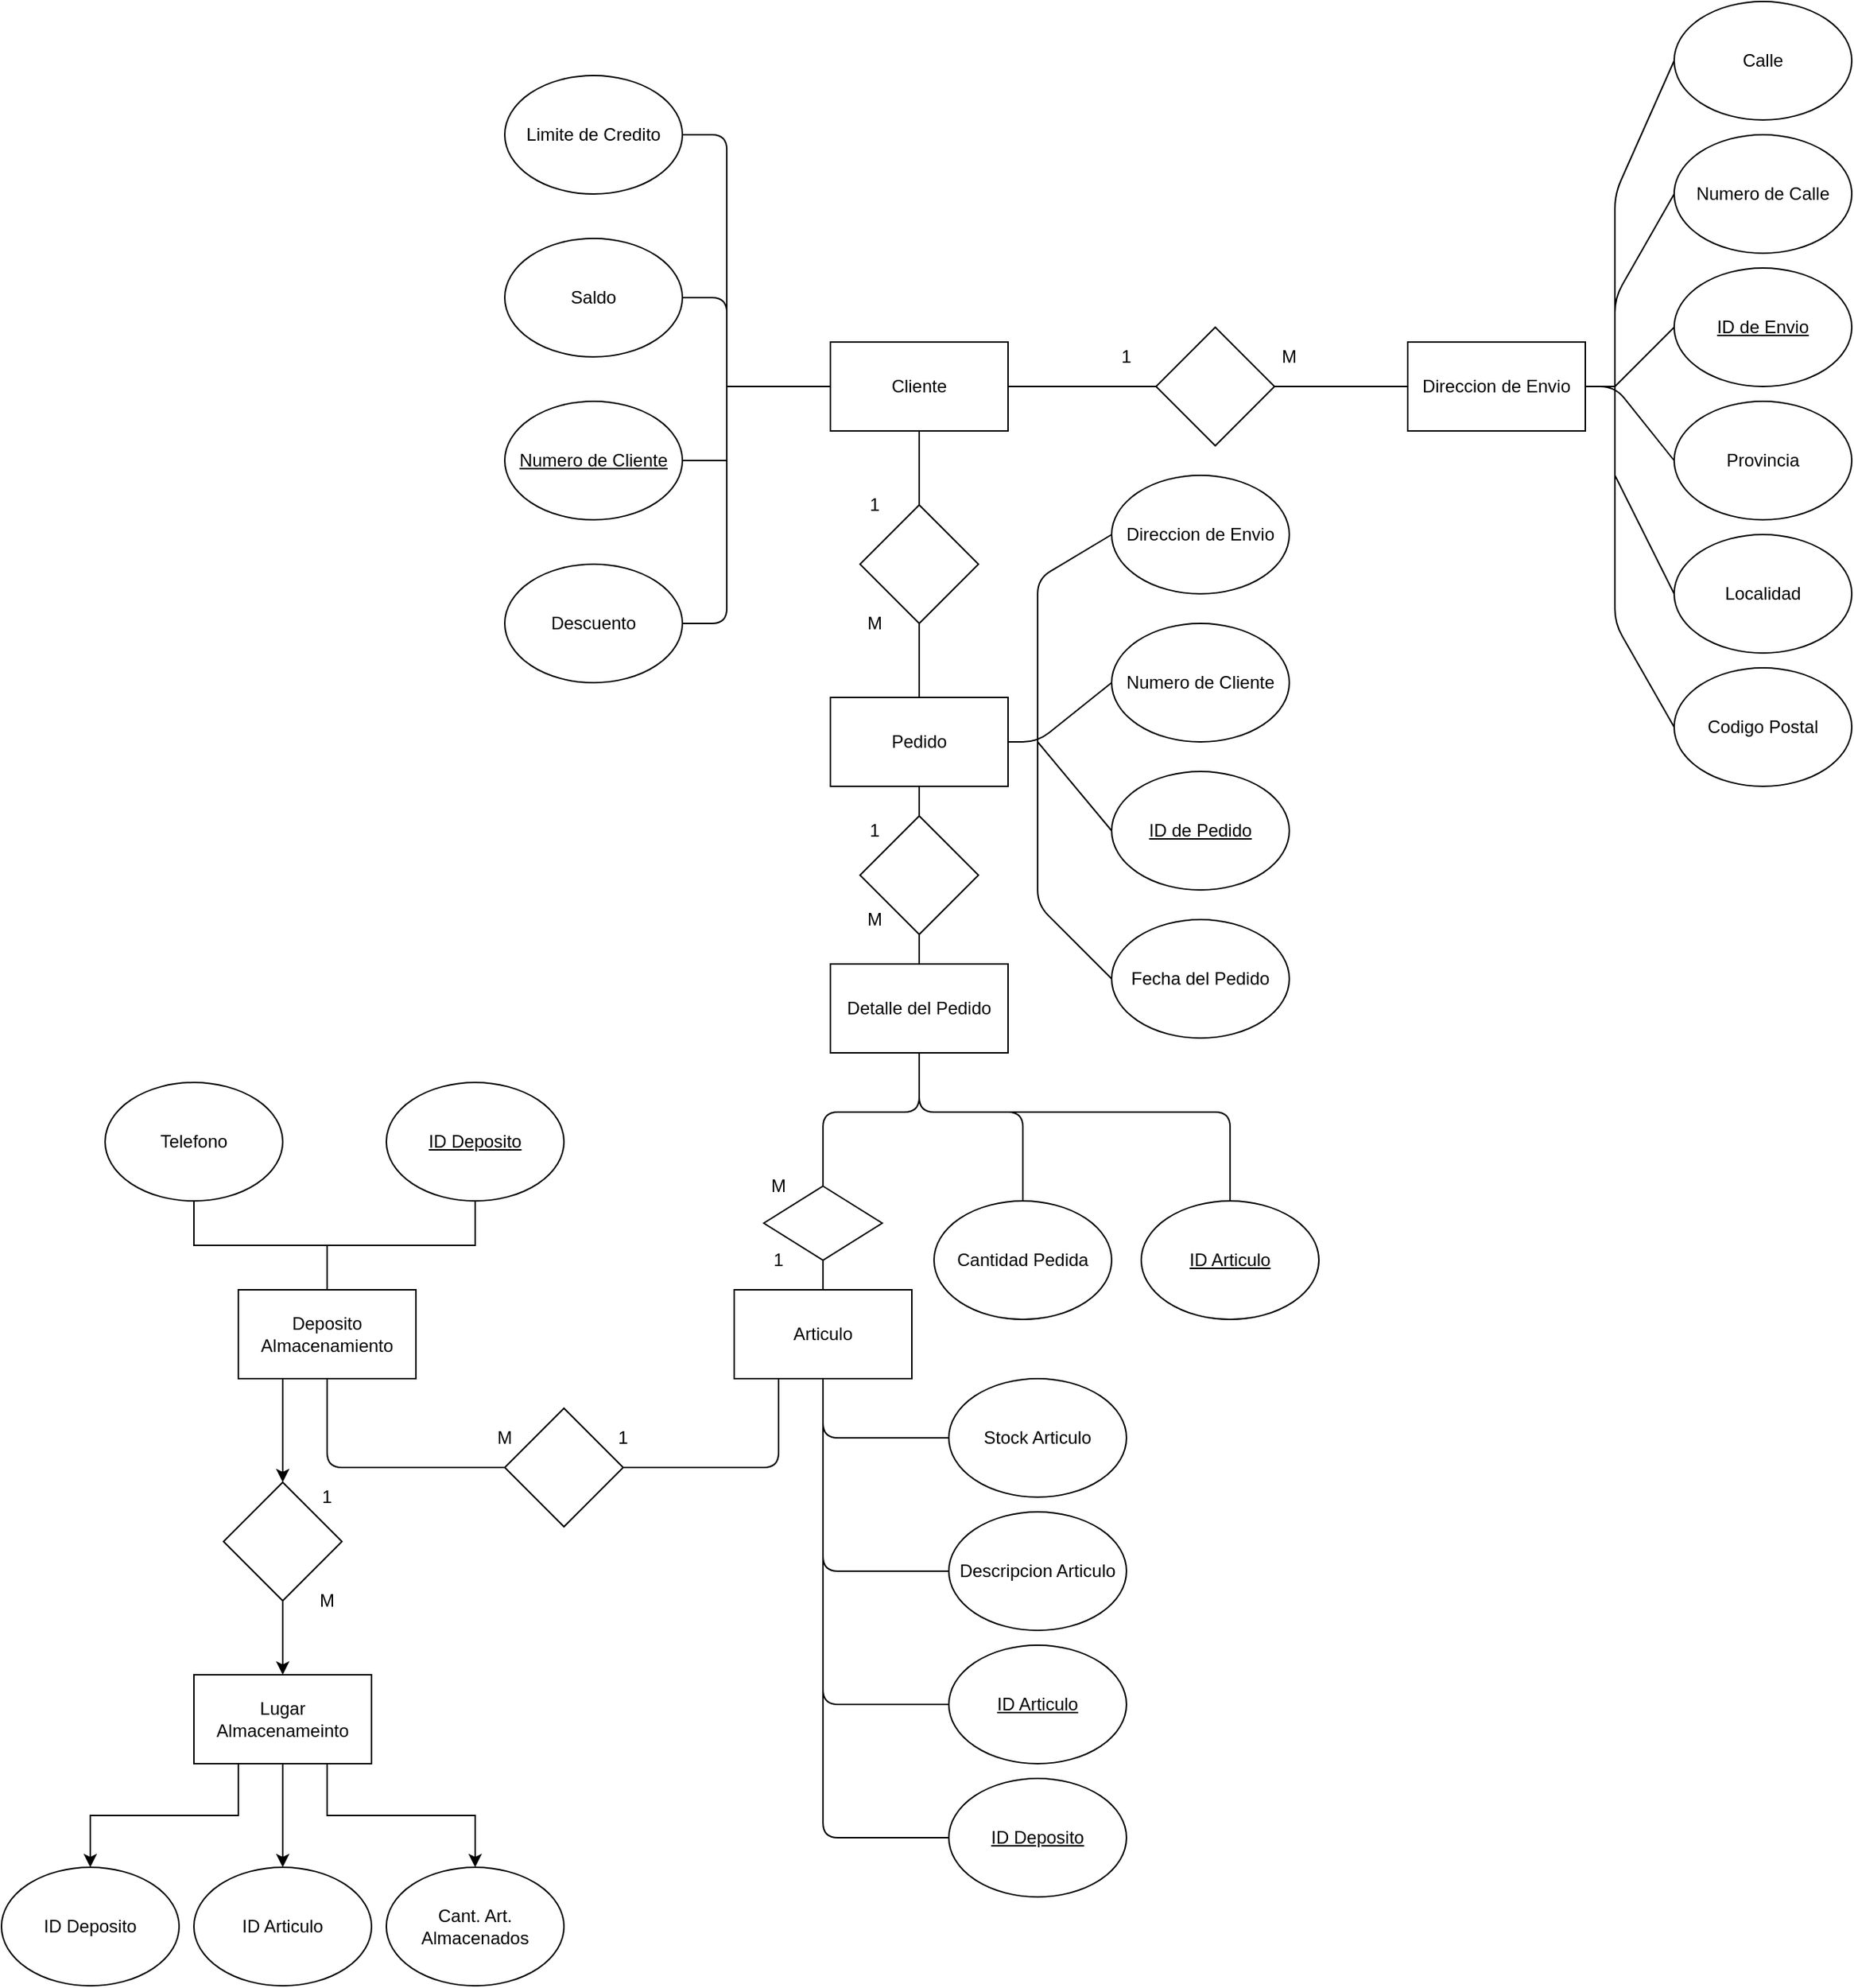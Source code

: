 <mxfile version="13.9.9" type="device"><diagram id="vYmb5FmJGVr2S6vCZ81p" name="Página-1"><mxGraphModel dx="2772" dy="494" grid="1" gridSize="10" guides="1" tooltips="1" connect="1" arrows="1" fold="1" page="1" pageScale="1" pageWidth="1920" pageHeight="1200" math="0" shadow="0"><root><mxCell id="0"/><mxCell id="1" parent="0"/><mxCell id="Z-1uCG82-TN9wK1sbi1--5" value="" style="edgeStyle=orthogonalEdgeStyle;rounded=0;orthogonalLoop=1;jettySize=auto;html=1;endArrow=none;endFill=0;entryX=0;entryY=0.5;entryDx=0;entryDy=0;" parent="1" source="Z-1uCG82-TN9wK1sbi1--1" target="Z-1uCG82-TN9wK1sbi1--86" edge="1"><mxGeometry relative="1" as="geometry"><mxPoint x="580" y="260" as="targetPoint"/></mxGeometry></mxCell><mxCell id="Z-1uCG82-TN9wK1sbi1--47" value="" style="edgeStyle=orthogonalEdgeStyle;rounded=0;orthogonalLoop=1;jettySize=auto;html=1;endArrow=none;endFill=0;" parent="1" source="Z-1uCG82-TN9wK1sbi1--1" target="Z-1uCG82-TN9wK1sbi1--46" edge="1"><mxGeometry relative="1" as="geometry"/></mxCell><mxCell id="Z-1uCG82-TN9wK1sbi1--1" value="Cliente" style="rounded=0;whiteSpace=wrap;html=1;" parent="1" vertex="1"><mxGeometry x="380" y="230" width="120" height="60" as="geometry"/></mxCell><mxCell id="Z-1uCG82-TN9wK1sbi1--2" value="&lt;u&gt;Numero de Cliente&lt;/u&gt;" style="ellipse;whiteSpace=wrap;html=1;rounded=0;" parent="1" vertex="1"><mxGeometry x="160" y="270" width="120" height="80" as="geometry"/></mxCell><mxCell id="Z-1uCG82-TN9wK1sbi1--8" value="1" style="text;html=1;strokeColor=none;fillColor=none;align=center;verticalAlign=middle;whiteSpace=wrap;rounded=0;" parent="1" vertex="1"><mxGeometry x="560" y="230" width="40" height="20" as="geometry"/></mxCell><mxCell id="Z-1uCG82-TN9wK1sbi1--12" value="" style="endArrow=none;html=1;entryX=1;entryY=0.5;entryDx=0;entryDy=0;endFill=0;" parent="1" target="Z-1uCG82-TN9wK1sbi1--13" edge="1"><mxGeometry width="50" height="50" relative="1" as="geometry"><mxPoint x="310" y="270" as="sourcePoint"/><mxPoint x="270" y="170" as="targetPoint"/><Array as="points"><mxPoint x="310" y="200"/></Array></mxGeometry></mxCell><mxCell id="Z-1uCG82-TN9wK1sbi1--13" value="Saldo" style="ellipse;whiteSpace=wrap;html=1;rounded=0;" parent="1" vertex="1"><mxGeometry x="160" y="160" width="120" height="80" as="geometry"/></mxCell><mxCell id="Z-1uCG82-TN9wK1sbi1--14" value="" style="endArrow=none;html=1;endFill=0;" parent="1" edge="1"><mxGeometry width="50" height="50" relative="1" as="geometry"><mxPoint x="310" y="260" as="sourcePoint"/><mxPoint x="280" y="90" as="targetPoint"/><Array as="points"><mxPoint x="310" y="90"/></Array></mxGeometry></mxCell><mxCell id="Z-1uCG82-TN9wK1sbi1--15" value="Limite de Credito" style="ellipse;whiteSpace=wrap;html=1;rounded=0;" parent="1" vertex="1"><mxGeometry x="160" y="50" width="120" height="80" as="geometry"/></mxCell><mxCell id="Z-1uCG82-TN9wK1sbi1--16" value="" style="endArrow=none;html=1;entryX=1;entryY=0.5;entryDx=0;entryDy=0;endFill=0;" parent="1" target="Z-1uCG82-TN9wK1sbi1--17" edge="1"><mxGeometry width="50" height="50" relative="1" as="geometry"><mxPoint x="310" y="270" as="sourcePoint"/><mxPoint x="280" y="430" as="targetPoint"/><Array as="points"><mxPoint x="310" y="420"/></Array></mxGeometry></mxCell><mxCell id="Z-1uCG82-TN9wK1sbi1--17" value="Descuento" style="ellipse;whiteSpace=wrap;html=1;rounded=0;" parent="1" vertex="1"><mxGeometry x="160" y="380" width="120" height="80" as="geometry"/></mxCell><mxCell id="Z-1uCG82-TN9wK1sbi1--18" value="" style="rhombus;whiteSpace=wrap;html=1;rounded=0;" parent="1" vertex="1"><mxGeometry x="335" y="800" width="80" height="50" as="geometry"/></mxCell><mxCell id="Z-1uCG82-TN9wK1sbi1--20" value="M" style="text;html=1;strokeColor=none;fillColor=none;align=center;verticalAlign=middle;whiteSpace=wrap;rounded=0;" parent="1" vertex="1"><mxGeometry x="325" y="790" width="40" height="20" as="geometry"/></mxCell><mxCell id="Z-1uCG82-TN9wK1sbi1--21" value="1" style="text;html=1;strokeColor=none;fillColor=none;align=center;verticalAlign=middle;whiteSpace=wrap;rounded=0;" parent="1" vertex="1"><mxGeometry x="325" y="840" width="40" height="20" as="geometry"/></mxCell><mxCell id="Z-1uCG82-TN9wK1sbi1--22" value="&lt;u&gt;ID Articulo&lt;/u&gt;" style="ellipse;whiteSpace=wrap;html=1;rounded=0;" parent="1" vertex="1"><mxGeometry x="460" y="1110" width="120" height="80" as="geometry"/></mxCell><mxCell id="Z-1uCG82-TN9wK1sbi1--25" value="Stock Articulo" style="ellipse;whiteSpace=wrap;html=1;rounded=0;" parent="1" vertex="1"><mxGeometry x="460" y="930" width="120" height="80" as="geometry"/></mxCell><mxCell id="Z-1uCG82-TN9wK1sbi1--27" value="" style="endArrow=none;html=1;entryX=0;entryY=0.5;entryDx=0;entryDy=0;endFill=0;" parent="1" target="Z-1uCG82-TN9wK1sbi1--25" edge="1"><mxGeometry width="50" height="50" relative="1" as="geometry"><mxPoint x="375" y="920" as="sourcePoint"/><mxPoint x="425" y="810" as="targetPoint"/><Array as="points"><mxPoint x="375" y="970"/></Array></mxGeometry></mxCell><mxCell id="Z-1uCG82-TN9wK1sbi1--29" value="Descripcion Articulo" style="ellipse;whiteSpace=wrap;html=1;rounded=0;" parent="1" vertex="1"><mxGeometry x="460" y="1020" width="120" height="80" as="geometry"/></mxCell><mxCell id="Z-1uCG82-TN9wK1sbi1--30" value="" style="endArrow=none;html=1;entryX=0;entryY=0.5;entryDx=0;entryDy=0;exitX=0.5;exitY=1;exitDx=0;exitDy=0;endFill=0;" parent="1" source="Z-1uCG82-TN9wK1sbi1--18" target="Z-1uCG82-TN9wK1sbi1--29" edge="1"><mxGeometry width="50" height="50" relative="1" as="geometry"><mxPoint x="375" y="1000" as="sourcePoint"/><mxPoint x="425" y="950" as="targetPoint"/><Array as="points"><mxPoint x="375" y="1060"/></Array></mxGeometry></mxCell><mxCell id="Z-1uCG82-TN9wK1sbi1--35" value="" style="endArrow=none;html=1;endFill=0;" parent="1" edge="1"><mxGeometry width="50" height="50" relative="1" as="geometry"><mxPoint x="375" y="930" as="sourcePoint"/><mxPoint x="460" y="1150" as="targetPoint"/><Array as="points"><mxPoint x="375" y="1150"/></Array></mxGeometry></mxCell><mxCell id="Z-1uCG82-TN9wK1sbi1--37" value="Articulo" style="rounded=0;whiteSpace=wrap;html=1;" parent="1" vertex="1"><mxGeometry x="315" y="870" width="120" height="60" as="geometry"/></mxCell><mxCell id="Z-1uCG82-TN9wK1sbi1--40" value="" style="endArrow=none;html=1;exitX=0;exitY=0.5;exitDx=0;exitDy=0;endFill=0;" parent="1" source="Z-1uCG82-TN9wK1sbi1--1" edge="1"><mxGeometry width="50" height="50" relative="1" as="geometry"><mxPoint x="440" y="380" as="sourcePoint"/><mxPoint x="310" y="260" as="targetPoint"/></mxGeometry></mxCell><mxCell id="Z-1uCG82-TN9wK1sbi1--42" value="" style="endArrow=none;html=1;entryX=1;entryY=0.5;entryDx=0;entryDy=0;endFill=0;" parent="1" target="Z-1uCG82-TN9wK1sbi1--2" edge="1"><mxGeometry width="50" height="50" relative="1" as="geometry"><mxPoint x="310" y="310" as="sourcePoint"/><mxPoint x="285" y="220" as="targetPoint"/></mxGeometry></mxCell><mxCell id="Z-1uCG82-TN9wK1sbi1--49" value="" style="edgeStyle=orthogonalEdgeStyle;rounded=0;orthogonalLoop=1;jettySize=auto;html=1;endArrow=none;endFill=0;" parent="1" source="Z-1uCG82-TN9wK1sbi1--46" target="Z-1uCG82-TN9wK1sbi1--48" edge="1"><mxGeometry relative="1" as="geometry"/></mxCell><mxCell id="Z-1uCG82-TN9wK1sbi1--46" value="" style="rhombus;whiteSpace=wrap;html=1;rounded=0;" parent="1" vertex="1"><mxGeometry x="400" y="340" width="80" height="80" as="geometry"/></mxCell><mxCell id="Z-1uCG82-TN9wK1sbi1--54" value="" style="edgeStyle=orthogonalEdgeStyle;rounded=0;orthogonalLoop=1;jettySize=auto;html=1;endArrow=none;endFill=0;" parent="1" source="Z-1uCG82-TN9wK1sbi1--48" target="Z-1uCG82-TN9wK1sbi1--53" edge="1"><mxGeometry relative="1" as="geometry"/></mxCell><mxCell id="Z-1uCG82-TN9wK1sbi1--48" value="Pedido" style="whiteSpace=wrap;html=1;rounded=0;" parent="1" vertex="1"><mxGeometry x="380" y="470" width="120" height="60" as="geometry"/></mxCell><mxCell id="Z-1uCG82-TN9wK1sbi1--50" value="1" style="text;html=1;strokeColor=none;fillColor=none;align=center;verticalAlign=middle;whiteSpace=wrap;rounded=0;" parent="1" vertex="1"><mxGeometry x="390" y="330" width="40" height="20" as="geometry"/></mxCell><mxCell id="Z-1uCG82-TN9wK1sbi1--51" value="M" style="text;html=1;strokeColor=none;fillColor=none;align=center;verticalAlign=middle;whiteSpace=wrap;rounded=0;" parent="1" vertex="1"><mxGeometry x="390" y="410" width="40" height="20" as="geometry"/></mxCell><mxCell id="Z-1uCG82-TN9wK1sbi1--58" value="" style="edgeStyle=orthogonalEdgeStyle;rounded=0;orthogonalLoop=1;jettySize=auto;html=1;endArrow=none;endFill=0;" parent="1" source="Z-1uCG82-TN9wK1sbi1--53" target="Z-1uCG82-TN9wK1sbi1--57" edge="1"><mxGeometry relative="1" as="geometry"/></mxCell><mxCell id="Z-1uCG82-TN9wK1sbi1--53" value="" style="rhombus;whiteSpace=wrap;html=1;rounded=0;" parent="1" vertex="1"><mxGeometry x="400" y="550" width="80" height="80" as="geometry"/></mxCell><mxCell id="Z-1uCG82-TN9wK1sbi1--57" value="Detalle del Pedido" style="whiteSpace=wrap;html=1;rounded=0;" parent="1" vertex="1"><mxGeometry x="380" y="650" width="120" height="60" as="geometry"/></mxCell><mxCell id="Z-1uCG82-TN9wK1sbi1--59" value="1" style="text;html=1;strokeColor=none;fillColor=none;align=center;verticalAlign=middle;whiteSpace=wrap;rounded=0;" parent="1" vertex="1"><mxGeometry x="390" y="550" width="40" height="20" as="geometry"/></mxCell><mxCell id="Z-1uCG82-TN9wK1sbi1--60" value="M" style="text;html=1;strokeColor=none;fillColor=none;align=center;verticalAlign=middle;whiteSpace=wrap;rounded=0;" parent="1" vertex="1"><mxGeometry x="390" y="610" width="40" height="20" as="geometry"/></mxCell><mxCell id="Z-1uCG82-TN9wK1sbi1--61" value="Numero de Cliente" style="ellipse;whiteSpace=wrap;html=1;rounded=0;" parent="1" vertex="1"><mxGeometry x="570" y="420" width="120" height="80" as="geometry"/></mxCell><mxCell id="Z-1uCG82-TN9wK1sbi1--62" value="" style="endArrow=none;html=1;entryX=0;entryY=0.5;entryDx=0;entryDy=0;endFill=0;" parent="1" target="Z-1uCG82-TN9wK1sbi1--63" edge="1"><mxGeometry width="50" height="50" relative="1" as="geometry"><mxPoint x="520" y="480" as="sourcePoint"/><mxPoint x="680" y="360" as="targetPoint"/><Array as="points"><mxPoint x="520" y="390"/></Array></mxGeometry></mxCell><mxCell id="Z-1uCG82-TN9wK1sbi1--63" value="Direccion de Envio" style="ellipse;whiteSpace=wrap;html=1;rounded=0;" parent="1" vertex="1"><mxGeometry x="570" y="320" width="120" height="80" as="geometry"/></mxCell><mxCell id="Z-1uCG82-TN9wK1sbi1--64" value="" style="endArrow=none;html=1;entryX=0;entryY=0.5;entryDx=0;entryDy=0;endFill=0;" parent="1" target="Z-1uCG82-TN9wK1sbi1--65" edge="1"><mxGeometry width="50" height="50" relative="1" as="geometry"><mxPoint x="520" y="480" as="sourcePoint"/><mxPoint x="690" y="620" as="targetPoint"/><Array as="points"><mxPoint x="520" y="610"/></Array></mxGeometry></mxCell><mxCell id="Z-1uCG82-TN9wK1sbi1--65" value="Fecha del Pedido" style="ellipse;whiteSpace=wrap;html=1;rounded=0;" parent="1" vertex="1"><mxGeometry x="570" y="620" width="120" height="80" as="geometry"/></mxCell><mxCell id="Z-1uCG82-TN9wK1sbi1--67" value="" style="endArrow=none;html=1;entryX=0;entryY=0.5;entryDx=0;entryDy=0;exitX=1;exitY=0.5;exitDx=0;exitDy=0;endFill=0;" parent="1" source="Z-1uCG82-TN9wK1sbi1--48" target="Z-1uCG82-TN9wK1sbi1--61" edge="1"><mxGeometry width="50" height="50" relative="1" as="geometry"><mxPoint x="450" y="530" as="sourcePoint"/><mxPoint x="500" y="480" as="targetPoint"/><Array as="points"><mxPoint x="520" y="500"/></Array></mxGeometry></mxCell><mxCell id="Z-1uCG82-TN9wK1sbi1--70" value="Cantidad Pedida" style="ellipse;whiteSpace=wrap;html=1;rounded=0;" parent="1" vertex="1"><mxGeometry x="450" y="810" width="120" height="80" as="geometry"/></mxCell><mxCell id="Z-1uCG82-TN9wK1sbi1--71" value="" style="endArrow=none;html=1;exitX=0.5;exitY=1;exitDx=0;exitDy=0;entryX=0.5;entryY=0;entryDx=0;entryDy=0;endFill=0;" parent="1" source="Z-1uCG82-TN9wK1sbi1--57" target="Z-1uCG82-TN9wK1sbi1--70" edge="1"><mxGeometry width="50" height="50" relative="1" as="geometry"><mxPoint x="480" y="770" as="sourcePoint"/><mxPoint x="530" y="720" as="targetPoint"/><Array as="points"><mxPoint x="440" y="750"/><mxPoint x="510" y="750"/></Array></mxGeometry></mxCell><mxCell id="Z-1uCG82-TN9wK1sbi1--72" value="" style="endArrow=none;html=1;entryX=0.5;entryY=0;entryDx=0;entryDy=0;endFill=0;" parent="1" target="Z-1uCG82-TN9wK1sbi1--18" edge="1"><mxGeometry width="50" height="50" relative="1" as="geometry"><mxPoint x="440" y="710" as="sourcePoint"/><mxPoint x="370.0" y="780" as="targetPoint"/><Array as="points"><mxPoint x="440" y="750"/><mxPoint x="375" y="750"/></Array></mxGeometry></mxCell><mxCell id="Z-1uCG82-TN9wK1sbi1--81" value="" style="edgeStyle=orthogonalEdgeStyle;rounded=0;orthogonalLoop=1;jettySize=auto;html=1;endArrow=none;endFill=0;" parent="1" source="Z-1uCG82-TN9wK1sbi1--76" target="Z-1uCG82-TN9wK1sbi1--80" edge="1"><mxGeometry relative="1" as="geometry"><Array as="points"><mxPoint x="40" y="840"/><mxPoint x="140" y="840"/></Array></mxGeometry></mxCell><mxCell id="Z-1uCG82-TN9wK1sbi1--83" value="" style="edgeStyle=orthogonalEdgeStyle;rounded=0;orthogonalLoop=1;jettySize=auto;html=1;endArrow=none;endFill=0;" parent="1" source="Z-1uCG82-TN9wK1sbi1--76" target="Z-1uCG82-TN9wK1sbi1--82" edge="1"><mxGeometry relative="1" as="geometry"/></mxCell><mxCell id="q3NsYYzyf2AMSetWwo8V-3" value="" style="edgeStyle=orthogonalEdgeStyle;rounded=0;orthogonalLoop=1;jettySize=auto;html=1;exitX=0.25;exitY=1;exitDx=0;exitDy=0;" parent="1" source="Z-1uCG82-TN9wK1sbi1--76" target="q3NsYYzyf2AMSetWwo8V-2" edge="1"><mxGeometry relative="1" as="geometry"/></mxCell><mxCell id="Z-1uCG82-TN9wK1sbi1--76" value="Deposito Almacenamiento" style="whiteSpace=wrap;html=1;rounded=0;" parent="1" vertex="1"><mxGeometry x="-20" y="870" width="120" height="60" as="geometry"/></mxCell><mxCell id="Z-1uCG82-TN9wK1sbi1--80" value="&lt;u&gt;ID Deposito&lt;/u&gt;" style="ellipse;whiteSpace=wrap;html=1;rounded=0;" parent="1" vertex="1"><mxGeometry x="80" y="730" width="120" height="80" as="geometry"/></mxCell><mxCell id="Z-1uCG82-TN9wK1sbi1--82" value="Telefono" style="ellipse;whiteSpace=wrap;html=1;rounded=0;" parent="1" vertex="1"><mxGeometry x="-110" y="730" width="120" height="80" as="geometry"/></mxCell><mxCell id="Z-1uCG82-TN9wK1sbi1--89" value="" style="edgeStyle=orthogonalEdgeStyle;rounded=0;orthogonalLoop=1;jettySize=auto;html=1;endArrow=none;endFill=0;" parent="1" source="Z-1uCG82-TN9wK1sbi1--86" target="Z-1uCG82-TN9wK1sbi1--88" edge="1"><mxGeometry relative="1" as="geometry"/></mxCell><mxCell id="Z-1uCG82-TN9wK1sbi1--86" value="" style="rhombus;whiteSpace=wrap;html=1;rounded=0;" parent="1" vertex="1"><mxGeometry x="600" y="220" width="80" height="80" as="geometry"/></mxCell><mxCell id="Z-1uCG82-TN9wK1sbi1--88" value="Direccion de Envio" style="whiteSpace=wrap;html=1;rounded=0;" parent="1" vertex="1"><mxGeometry x="770" y="230" width="120" height="60" as="geometry"/></mxCell><mxCell id="Z-1uCG82-TN9wK1sbi1--90" value="M" style="text;html=1;strokeColor=none;fillColor=none;align=center;verticalAlign=middle;whiteSpace=wrap;rounded=0;" parent="1" vertex="1"><mxGeometry x="670" y="230" width="40" height="20" as="geometry"/></mxCell><mxCell id="Z-1uCG82-TN9wK1sbi1--100" value="Localidad" style="ellipse;whiteSpace=wrap;html=1;rounded=0;" parent="1" vertex="1"><mxGeometry x="950" y="360" width="120" height="80" as="geometry"/></mxCell><mxCell id="Z-1uCG82-TN9wK1sbi1--101" value="" style="endArrow=none;html=1;entryX=0;entryY=0.5;entryDx=0;entryDy=0;endFill=0;" parent="1" target="Z-1uCG82-TN9wK1sbi1--102" edge="1"><mxGeometry width="50" height="50" relative="1" as="geometry"><mxPoint x="910" y="310" as="sourcePoint"/><mxPoint x="1060" y="170" as="targetPoint"/><Array as="points"><mxPoint x="910" y="200"/></Array></mxGeometry></mxCell><mxCell id="Z-1uCG82-TN9wK1sbi1--102" value="Numero de Calle" style="ellipse;whiteSpace=wrap;html=1;rounded=0;" parent="1" vertex="1"><mxGeometry x="950" y="90" width="120" height="80" as="geometry"/></mxCell><mxCell id="Z-1uCG82-TN9wK1sbi1--103" value="" style="endArrow=none;html=1;entryX=0;entryY=0.5;entryDx=0;entryDy=0;endFill=0;" parent="1" target="Z-1uCG82-TN9wK1sbi1--104" edge="1"><mxGeometry width="50" height="50" relative="1" as="geometry"><mxPoint x="910" y="260" as="sourcePoint"/><mxPoint x="1070" y="90" as="targetPoint"/><Array as="points"><mxPoint x="910" y="130"/></Array></mxGeometry></mxCell><mxCell id="Z-1uCG82-TN9wK1sbi1--104" value="Calle" style="ellipse;whiteSpace=wrap;html=1;rounded=0;" parent="1" vertex="1"><mxGeometry x="950" width="120" height="80" as="geometry"/></mxCell><mxCell id="Z-1uCG82-TN9wK1sbi1--105" value="" style="endArrow=none;html=1;entryX=0;entryY=0.5;entryDx=0;entryDy=0;endFill=0;" parent="1" target="Z-1uCG82-TN9wK1sbi1--106" edge="1"><mxGeometry width="50" height="50" relative="1" as="geometry"><mxPoint x="910" y="260" as="sourcePoint"/><mxPoint x="1070" y="430" as="targetPoint"/><Array as="points"><mxPoint x="910" y="420"/></Array></mxGeometry></mxCell><mxCell id="Z-1uCG82-TN9wK1sbi1--106" value="Codigo Postal" style="ellipse;whiteSpace=wrap;html=1;rounded=0;" parent="1" vertex="1"><mxGeometry x="950" y="450" width="120" height="80" as="geometry"/></mxCell><mxCell id="Z-1uCG82-TN9wK1sbi1--107" value="" style="endArrow=none;html=1;entryX=0;entryY=0.5;entryDx=0;entryDy=0;endFill=0;" parent="1" target="Z-1uCG82-TN9wK1sbi1--100" edge="1"><mxGeometry width="50" height="50" relative="1" as="geometry"><mxPoint x="910" y="320" as="sourcePoint"/><mxPoint x="950" y="310" as="targetPoint"/></mxGeometry></mxCell><mxCell id="Z-1uCG82-TN9wK1sbi1--108" value="" style="endArrow=none;html=1;exitX=1;exitY=0.5;exitDx=0;exitDy=0;" parent="1" source="Z-1uCG82-TN9wK1sbi1--88" edge="1"><mxGeometry width="50" height="50" relative="1" as="geometry"><mxPoint x="750" y="290" as="sourcePoint"/><mxPoint x="910" y="260" as="targetPoint"/></mxGeometry></mxCell><mxCell id="Z-1uCG82-TN9wK1sbi1--109" value="" style="endArrow=none;html=1;exitX=1;exitY=0.5;exitDx=0;exitDy=0;entryX=0;entryY=0.5;entryDx=0;entryDy=0;" parent="1" source="Z-1uCG82-TN9wK1sbi1--88" target="Z-1uCG82-TN9wK1sbi1--110" edge="1"><mxGeometry width="50" height="50" relative="1" as="geometry"><mxPoint x="500" y="250" as="sourcePoint"/><mxPoint x="960" y="260" as="targetPoint"/><Array as="points"><mxPoint x="910" y="260"/></Array></mxGeometry></mxCell><mxCell id="Z-1uCG82-TN9wK1sbi1--110" value="Provincia" style="ellipse;whiteSpace=wrap;html=1;rounded=0;" parent="1" vertex="1"><mxGeometry x="950" y="270" width="120" height="80" as="geometry"/></mxCell><mxCell id="Z-1uCG82-TN9wK1sbi1--113" value="&lt;u&gt;ID de Envio&lt;/u&gt;" style="ellipse;whiteSpace=wrap;html=1;" parent="1" vertex="1"><mxGeometry x="950" y="180" width="120" height="80" as="geometry"/></mxCell><mxCell id="Z-1uCG82-TN9wK1sbi1--114" value="" style="endArrow=none;html=1;entryX=0;entryY=0.5;entryDx=0;entryDy=0;" parent="1" target="Z-1uCG82-TN9wK1sbi1--113" edge="1"><mxGeometry width="50" height="50" relative="1" as="geometry"><mxPoint x="910" y="260" as="sourcePoint"/><mxPoint x="870" y="280" as="targetPoint"/></mxGeometry></mxCell><mxCell id="Z-1uCG82-TN9wK1sbi1--118" value="" style="endArrow=none;html=1;entryX=0.25;entryY=1;entryDx=0;entryDy=0;exitX=1;exitY=0.5;exitDx=0;exitDy=0;" parent="1" source="Z-1uCG82-TN9wK1sbi1--119" target="Z-1uCG82-TN9wK1sbi1--37" edge="1"><mxGeometry width="50" height="50" relative="1" as="geometry"><mxPoint x="250" y="1000" as="sourcePoint"/><mxPoint x="170" y="970" as="targetPoint"/><Array as="points"><mxPoint x="345" y="990"/></Array></mxGeometry></mxCell><mxCell id="Z-1uCG82-TN9wK1sbi1--119" value="" style="rhombus;whiteSpace=wrap;html=1;rounded=0;" parent="1" vertex="1"><mxGeometry x="160" y="950" width="80" height="80" as="geometry"/></mxCell><mxCell id="Z-1uCG82-TN9wK1sbi1--120" value="" style="endArrow=none;html=1;entryX=0.5;entryY=1;entryDx=0;entryDy=0;exitX=0;exitY=0.5;exitDx=0;exitDy=0;" parent="1" source="Z-1uCG82-TN9wK1sbi1--119" target="Z-1uCG82-TN9wK1sbi1--76" edge="1"><mxGeometry width="50" height="50" relative="1" as="geometry"><mxPoint x="170" y="990" as="sourcePoint"/><mxPoint x="170" y="970" as="targetPoint"/><Array as="points"><mxPoint x="40" y="990"/></Array></mxGeometry></mxCell><mxCell id="Z-1uCG82-TN9wK1sbi1--121" value="M" style="text;html=1;strokeColor=none;fillColor=none;align=center;verticalAlign=middle;whiteSpace=wrap;rounded=0;" parent="1" vertex="1"><mxGeometry x="140" y="960" width="40" height="20" as="geometry"/></mxCell><mxCell id="Z-1uCG82-TN9wK1sbi1--122" value="1" style="text;html=1;strokeColor=none;fillColor=none;align=center;verticalAlign=middle;whiteSpace=wrap;rounded=0;" parent="1" vertex="1"><mxGeometry x="220" y="960" width="40" height="20" as="geometry"/></mxCell><mxCell id="Z-1uCG82-TN9wK1sbi1--124" value="" style="endArrow=none;html=1;exitX=0;exitY=0.5;exitDx=0;exitDy=0;" parent="1" source="Z-1uCG82-TN9wK1sbi1--125" edge="1"><mxGeometry width="50" height="50" relative="1" as="geometry"><mxPoint x="570" y="570" as="sourcePoint"/><mxPoint x="520" y="500" as="targetPoint"/></mxGeometry></mxCell><mxCell id="Z-1uCG82-TN9wK1sbi1--125" value="&lt;u&gt;ID de Pedido&lt;/u&gt;" style="ellipse;whiteSpace=wrap;html=1;" parent="1" vertex="1"><mxGeometry x="570" y="520" width="120" height="80" as="geometry"/></mxCell><mxCell id="Z-1uCG82-TN9wK1sbi1--126" value="&lt;u&gt;ID Articulo&lt;/u&gt;" style="ellipse;whiteSpace=wrap;html=1;" parent="1" vertex="1"><mxGeometry x="590" y="810" width="120" height="80" as="geometry"/></mxCell><mxCell id="Z-1uCG82-TN9wK1sbi1--127" value="" style="endArrow=none;html=1;entryX=0.5;entryY=0;entryDx=0;entryDy=0;" parent="1" target="Z-1uCG82-TN9wK1sbi1--126" edge="1"><mxGeometry width="50" height="50" relative="1" as="geometry"><mxPoint x="450" y="750" as="sourcePoint"/><mxPoint x="390" y="790" as="targetPoint"/><Array as="points"><mxPoint x="650" y="750"/></Array></mxGeometry></mxCell><mxCell id="Z-1uCG82-TN9wK1sbi1--130" value="" style="endArrow=none;html=1;entryX=0.5;entryY=1;entryDx=0;entryDy=0;exitX=0;exitY=0.5;exitDx=0;exitDy=0;" parent="1" source="Z-1uCG82-TN9wK1sbi1--131" target="Z-1uCG82-TN9wK1sbi1--37" edge="1"><mxGeometry width="50" height="50" relative="1" as="geometry"><mxPoint x="480" y="1290" as="sourcePoint"/><mxPoint x="370" y="1150" as="targetPoint"/><Array as="points"><mxPoint x="375" y="1240"/></Array></mxGeometry></mxCell><mxCell id="Z-1uCG82-TN9wK1sbi1--131" value="&lt;u&gt;ID Deposito&lt;/u&gt;" style="ellipse;whiteSpace=wrap;html=1;" parent="1" vertex="1"><mxGeometry x="460" y="1200" width="120" height="80" as="geometry"/></mxCell><mxCell id="q3NsYYzyf2AMSetWwo8V-6" value="" style="edgeStyle=orthogonalEdgeStyle;rounded=0;orthogonalLoop=1;jettySize=auto;html=1;" parent="1" source="q3NsYYzyf2AMSetWwo8V-2" target="q3NsYYzyf2AMSetWwo8V-5" edge="1"><mxGeometry relative="1" as="geometry"/></mxCell><mxCell id="q3NsYYzyf2AMSetWwo8V-2" value="" style="rhombus;whiteSpace=wrap;html=1;rounded=0;" parent="1" vertex="1"><mxGeometry x="-30" y="1000" width="80" height="80" as="geometry"/></mxCell><mxCell id="1GJclPn5JdFZycwk8oO7-12" value="" style="edgeStyle=orthogonalEdgeStyle;rounded=0;orthogonalLoop=1;jettySize=auto;html=1;exitX=0.25;exitY=1;exitDx=0;exitDy=0;" parent="1" source="q3NsYYzyf2AMSetWwo8V-5" target="1GJclPn5JdFZycwk8oO7-11" edge="1"><mxGeometry relative="1" as="geometry"/></mxCell><mxCell id="1GJclPn5JdFZycwk8oO7-14" value="" style="edgeStyle=orthogonalEdgeStyle;rounded=0;orthogonalLoop=1;jettySize=auto;html=1;exitX=0.75;exitY=1;exitDx=0;exitDy=0;" parent="1" source="q3NsYYzyf2AMSetWwo8V-5" target="1GJclPn5JdFZycwk8oO7-13" edge="1"><mxGeometry relative="1" as="geometry"/></mxCell><mxCell id="1GJclPn5JdFZycwk8oO7-16" value="" style="edgeStyle=orthogonalEdgeStyle;rounded=0;orthogonalLoop=1;jettySize=auto;html=1;" parent="1" source="q3NsYYzyf2AMSetWwo8V-5" target="1GJclPn5JdFZycwk8oO7-15" edge="1"><mxGeometry relative="1" as="geometry"/></mxCell><mxCell id="q3NsYYzyf2AMSetWwo8V-5" value="Lugar Almacenameinto" style="whiteSpace=wrap;html=1;rounded=0;" parent="1" vertex="1"><mxGeometry x="-50" y="1130" width="120" height="60" as="geometry"/></mxCell><mxCell id="gwuY0wGDCnIu74wewNeI-1" value="M" style="text;html=1;strokeColor=none;fillColor=none;align=center;verticalAlign=middle;whiteSpace=wrap;rounded=0;" parent="1" vertex="1"><mxGeometry x="20" y="1070" width="40" height="20" as="geometry"/></mxCell><mxCell id="gwuY0wGDCnIu74wewNeI-2" value="1" style="text;html=1;strokeColor=none;fillColor=none;align=center;verticalAlign=middle;whiteSpace=wrap;rounded=0;" parent="1" vertex="1"><mxGeometry x="20" y="1000" width="40" height="20" as="geometry"/></mxCell><mxCell id="1GJclPn5JdFZycwk8oO7-11" value="ID Deposito" style="ellipse;whiteSpace=wrap;html=1;rounded=0;" parent="1" vertex="1"><mxGeometry x="-180" y="1260" width="120" height="80" as="geometry"/></mxCell><mxCell id="1GJclPn5JdFZycwk8oO7-13" value="Cant. Art. Almacenados" style="ellipse;whiteSpace=wrap;html=1;rounded=0;" parent="1" vertex="1"><mxGeometry x="80" y="1260" width="120" height="80" as="geometry"/></mxCell><mxCell id="1GJclPn5JdFZycwk8oO7-15" value="ID Articulo" style="ellipse;whiteSpace=wrap;html=1;rounded=0;" parent="1" vertex="1"><mxGeometry x="-50" y="1260" width="120" height="80" as="geometry"/></mxCell></root></mxGraphModel></diagram></mxfile>